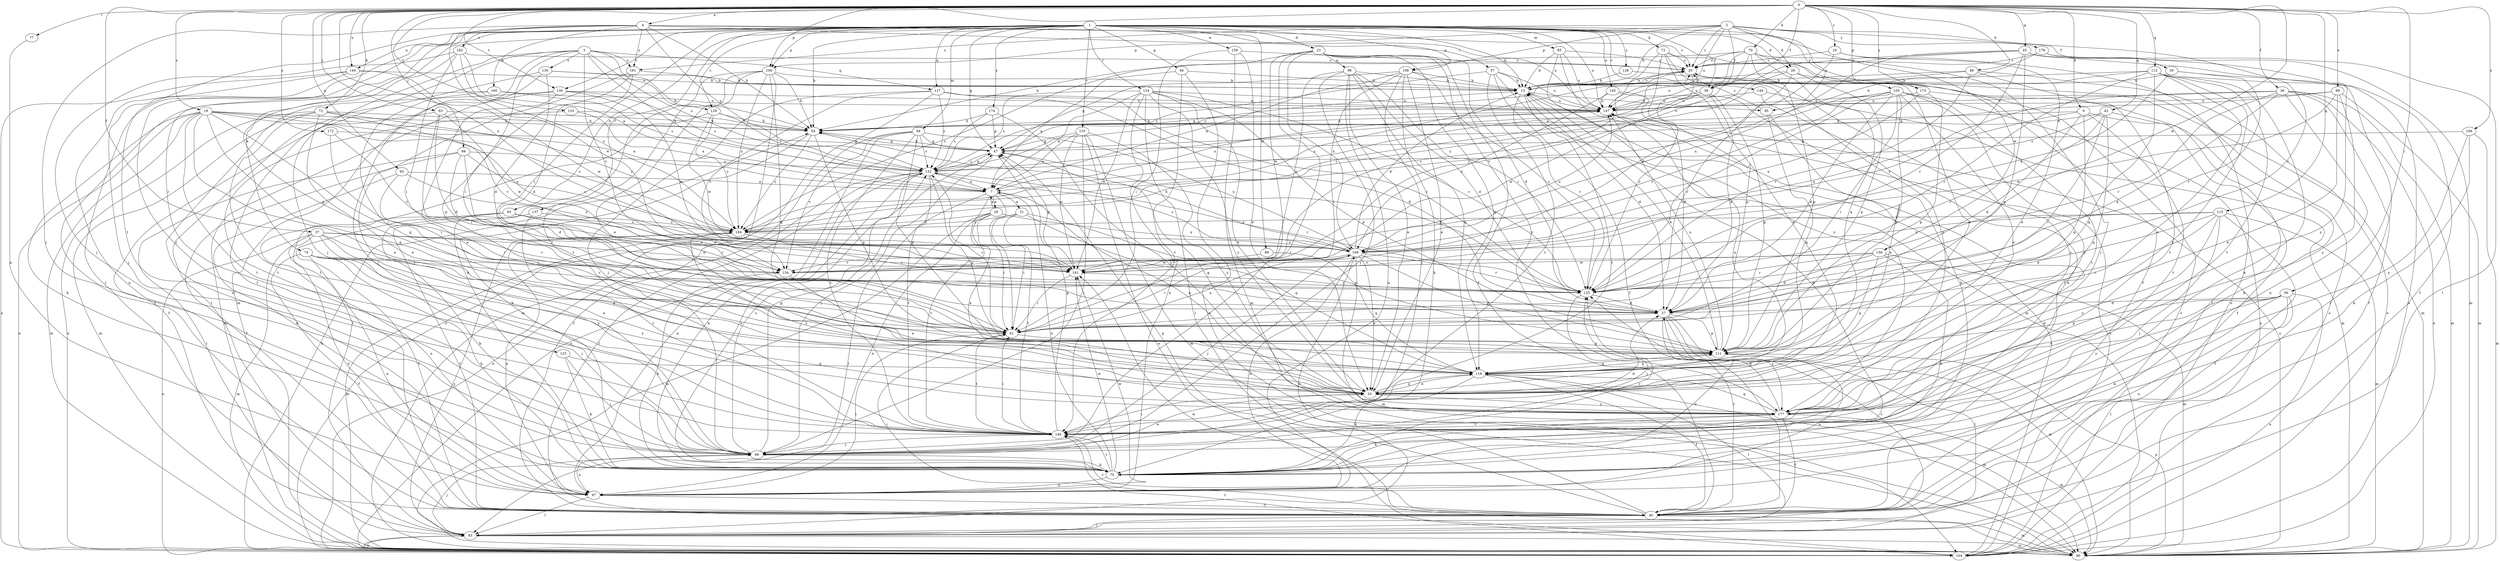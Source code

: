strict digraph  {
0;
1;
2;
3;
4;
7;
9;
13;
16;
19;
20;
23;
26;
27;
29;
31;
33;
36;
37;
38;
39;
40;
42;
45;
46;
47;
48;
54;
56;
57;
61;
63;
66;
68;
70;
72;
73;
74;
75;
77;
83;
84;
85;
89;
90;
92;
93;
95;
96;
97;
99;
104;
105;
106;
108;
111;
112;
115;
117;
118;
123;
124;
125;
128;
129;
130;
132;
133;
136;
137;
140;
144;
145;
147;
149;
153;
154;
158;
159;
160;
161;
166;
169;
172;
173;
174;
176;
177;
181;
182;
184;
0 -> 4  [label=a];
0 -> 9  [label=b];
0 -> 16  [label=c];
0 -> 19  [label=c];
0 -> 36  [label=f];
0 -> 37  [label=f];
0 -> 38  [label=f];
0 -> 42  [label=g];
0 -> 45  [label=g];
0 -> 48  [label=h];
0 -> 56  [label=i];
0 -> 63  [label=j];
0 -> 66  [label=j];
0 -> 70  [label=k];
0 -> 72  [label=k];
0 -> 77  [label=l];
0 -> 92  [label=n];
0 -> 99  [label=o];
0 -> 105  [label=p];
0 -> 106  [label=p];
0 -> 112  [label=q];
0 -> 115  [label=q];
0 -> 133  [label=t];
0 -> 136  [label=t];
0 -> 144  [label=u];
0 -> 158  [label=w];
0 -> 166  [label=x];
0 -> 169  [label=x];
0 -> 172  [label=y];
0 -> 173  [label=y];
1 -> 13  [label=b];
1 -> 23  [label=d];
1 -> 26  [label=d];
1 -> 38  [label=f];
1 -> 46  [label=g];
1 -> 47  [label=g];
1 -> 54  [label=h];
1 -> 57  [label=i];
1 -> 61  [label=i];
1 -> 68  [label=j];
1 -> 73  [label=k];
1 -> 74  [label=k];
1 -> 83  [label=l];
1 -> 84  [label=m];
1 -> 85  [label=m];
1 -> 89  [label=m];
1 -> 93  [label=n];
1 -> 106  [label=p];
1 -> 117  [label=q];
1 -> 123  [label=r];
1 -> 124  [label=r];
1 -> 128  [label=s];
1 -> 129  [label=s];
1 -> 136  [label=t];
1 -> 137  [label=t];
1 -> 144  [label=u];
1 -> 145  [label=u];
1 -> 147  [label=u];
1 -> 149  [label=v];
1 -> 153  [label=v];
1 -> 158  [label=w];
1 -> 159  [label=w];
1 -> 173  [label=y];
1 -> 174  [label=y];
2 -> 13  [label=b];
2 -> 20  [label=c];
2 -> 26  [label=d];
2 -> 38  [label=f];
2 -> 39  [label=f];
2 -> 95  [label=n];
2 -> 106  [label=p];
2 -> 108  [label=p];
2 -> 125  [label=r];
2 -> 147  [label=u];
2 -> 176  [label=y];
2 -> 181  [label=z];
3 -> 7  [label=a];
3 -> 40  [label=f];
3 -> 61  [label=i];
3 -> 68  [label=j];
3 -> 90  [label=m];
3 -> 117  [label=q];
3 -> 129  [label=s];
3 -> 130  [label=s];
3 -> 132  [label=s];
3 -> 154  [label=v];
3 -> 181  [label=z];
4 -> 20  [label=c];
4 -> 54  [label=h];
4 -> 68  [label=j];
4 -> 108  [label=p];
4 -> 132  [label=s];
4 -> 140  [label=t];
4 -> 147  [label=u];
4 -> 160  [label=w];
4 -> 161  [label=w];
4 -> 181  [label=z];
4 -> 182  [label=z];
7 -> 29  [label=e];
7 -> 31  [label=e];
7 -> 61  [label=i];
7 -> 83  [label=l];
7 -> 140  [label=t];
7 -> 147  [label=u];
9 -> 27  [label=d];
9 -> 40  [label=f];
9 -> 54  [label=h];
9 -> 111  [label=p];
9 -> 140  [label=t];
9 -> 169  [label=x];
13 -> 20  [label=c];
13 -> 27  [label=d];
13 -> 47  [label=g];
13 -> 95  [label=n];
13 -> 125  [label=r];
13 -> 140  [label=t];
13 -> 147  [label=u];
16 -> 20  [label=c];
16 -> 33  [label=e];
16 -> 104  [label=o];
16 -> 161  [label=w];
19 -> 7  [label=a];
19 -> 33  [label=e];
19 -> 54  [label=h];
19 -> 61  [label=i];
19 -> 75  [label=k];
19 -> 90  [label=m];
19 -> 104  [label=o];
19 -> 118  [label=q];
19 -> 140  [label=t];
19 -> 169  [label=x];
19 -> 184  [label=z];
20 -> 13  [label=b];
20 -> 125  [label=r];
23 -> 27  [label=d];
23 -> 40  [label=f];
23 -> 68  [label=j];
23 -> 96  [label=n];
23 -> 118  [label=q];
23 -> 161  [label=w];
23 -> 169  [label=x];
23 -> 177  [label=y];
23 -> 184  [label=z];
26 -> 13  [label=b];
26 -> 61  [label=i];
26 -> 104  [label=o];
26 -> 111  [label=p];
26 -> 184  [label=z];
27 -> 61  [label=i];
27 -> 83  [label=l];
27 -> 90  [label=m];
27 -> 97  [label=n];
27 -> 111  [label=p];
27 -> 177  [label=y];
29 -> 7  [label=a];
29 -> 33  [label=e];
29 -> 61  [label=i];
29 -> 90  [label=m];
29 -> 97  [label=n];
29 -> 169  [label=x];
29 -> 184  [label=z];
31 -> 61  [label=i];
31 -> 111  [label=p];
31 -> 118  [label=q];
31 -> 140  [label=t];
31 -> 184  [label=z];
33 -> 7  [label=a];
33 -> 47  [label=g];
33 -> 118  [label=q];
33 -> 140  [label=t];
33 -> 147  [label=u];
33 -> 177  [label=y];
36 -> 27  [label=d];
36 -> 40  [label=f];
36 -> 90  [label=m];
36 -> 97  [label=n];
36 -> 104  [label=o];
36 -> 125  [label=r];
36 -> 147  [label=u];
36 -> 169  [label=x];
37 -> 33  [label=e];
37 -> 90  [label=m];
37 -> 97  [label=n];
37 -> 104  [label=o];
37 -> 118  [label=q];
37 -> 154  [label=v];
37 -> 161  [label=w];
37 -> 169  [label=x];
37 -> 177  [label=y];
38 -> 27  [label=d];
38 -> 111  [label=p];
38 -> 147  [label=u];
38 -> 161  [label=w];
38 -> 184  [label=z];
39 -> 13  [label=b];
39 -> 40  [label=f];
39 -> 125  [label=r];
39 -> 169  [label=x];
40 -> 47  [label=g];
40 -> 61  [label=i];
40 -> 83  [label=l];
40 -> 90  [label=m];
40 -> 125  [label=r];
40 -> 140  [label=t];
40 -> 169  [label=x];
42 -> 54  [label=h];
42 -> 61  [label=i];
42 -> 75  [label=k];
42 -> 118  [label=q];
42 -> 125  [label=r];
42 -> 132  [label=s];
45 -> 20  [label=c];
45 -> 90  [label=m];
45 -> 104  [label=o];
45 -> 111  [label=p];
45 -> 125  [label=r];
45 -> 132  [label=s];
45 -> 169  [label=x];
46 -> 7  [label=a];
46 -> 13  [label=b];
46 -> 104  [label=o];
46 -> 140  [label=t];
47 -> 54  [label=h];
47 -> 68  [label=j];
47 -> 132  [label=s];
48 -> 13  [label=b];
48 -> 104  [label=o];
48 -> 125  [label=r];
48 -> 140  [label=t];
48 -> 147  [label=u];
54 -> 47  [label=g];
54 -> 75  [label=k];
54 -> 111  [label=p];
54 -> 147  [label=u];
54 -> 184  [label=z];
56 -> 27  [label=d];
56 -> 33  [label=e];
56 -> 75  [label=k];
56 -> 83  [label=l];
56 -> 97  [label=n];
56 -> 104  [label=o];
56 -> 111  [label=p];
56 -> 177  [label=y];
57 -> 13  [label=b];
57 -> 40  [label=f];
57 -> 90  [label=m];
57 -> 132  [label=s];
57 -> 140  [label=t];
57 -> 147  [label=u];
61 -> 111  [label=p];
61 -> 132  [label=s];
61 -> 140  [label=t];
61 -> 169  [label=x];
63 -> 27  [label=d];
63 -> 40  [label=f];
63 -> 54  [label=h];
63 -> 61  [label=i];
63 -> 161  [label=w];
66 -> 27  [label=d];
66 -> 40  [label=f];
66 -> 61  [label=i];
66 -> 83  [label=l];
66 -> 132  [label=s];
66 -> 184  [label=z];
68 -> 33  [label=e];
68 -> 47  [label=g];
68 -> 75  [label=k];
68 -> 97  [label=n];
68 -> 132  [label=s];
70 -> 7  [label=a];
70 -> 20  [label=c];
70 -> 33  [label=e];
70 -> 54  [label=h];
70 -> 68  [label=j];
70 -> 111  [label=p];
70 -> 118  [label=q];
70 -> 154  [label=v];
72 -> 33  [label=e];
72 -> 54  [label=h];
72 -> 90  [label=m];
72 -> 104  [label=o];
72 -> 140  [label=t];
72 -> 154  [label=v];
72 -> 184  [label=z];
73 -> 20  [label=c];
73 -> 33  [label=e];
73 -> 40  [label=f];
73 -> 111  [label=p];
73 -> 154  [label=v];
73 -> 177  [label=y];
74 -> 40  [label=f];
74 -> 68  [label=j];
74 -> 75  [label=k];
74 -> 97  [label=n];
74 -> 125  [label=r];
74 -> 154  [label=v];
74 -> 177  [label=y];
75 -> 7  [label=a];
75 -> 13  [label=b];
75 -> 97  [label=n];
75 -> 125  [label=r];
75 -> 132  [label=s];
75 -> 140  [label=t];
75 -> 161  [label=w];
77 -> 97  [label=n];
83 -> 68  [label=j];
83 -> 90  [label=m];
83 -> 104  [label=o];
83 -> 125  [label=r];
83 -> 184  [label=z];
84 -> 40  [label=f];
84 -> 47  [label=g];
84 -> 104  [label=o];
84 -> 111  [label=p];
84 -> 132  [label=s];
84 -> 140  [label=t];
84 -> 154  [label=v];
84 -> 169  [label=x];
85 -> 13  [label=b];
85 -> 20  [label=c];
85 -> 40  [label=f];
85 -> 147  [label=u];
85 -> 177  [label=y];
89 -> 118  [label=q];
89 -> 154  [label=v];
90 -> 111  [label=p];
90 -> 147  [label=u];
90 -> 161  [label=w];
92 -> 7  [label=a];
92 -> 61  [label=i];
92 -> 75  [label=k];
92 -> 169  [label=x];
93 -> 40  [label=f];
93 -> 75  [label=k];
93 -> 97  [label=n];
93 -> 125  [label=r];
93 -> 161  [label=w];
93 -> 184  [label=z];
95 -> 20  [label=c];
95 -> 33  [label=e];
95 -> 118  [label=q];
96 -> 13  [label=b];
96 -> 27  [label=d];
96 -> 33  [label=e];
96 -> 68  [label=j];
96 -> 97  [label=n];
96 -> 118  [label=q];
96 -> 125  [label=r];
96 -> 154  [label=v];
97 -> 40  [label=f];
97 -> 61  [label=i];
97 -> 83  [label=l];
97 -> 161  [label=w];
99 -> 33  [label=e];
99 -> 47  [label=g];
99 -> 90  [label=m];
99 -> 147  [label=u];
99 -> 161  [label=w];
99 -> 177  [label=y];
104 -> 13  [label=b];
104 -> 20  [label=c];
104 -> 54  [label=h];
104 -> 83  [label=l];
104 -> 140  [label=t];
104 -> 147  [label=u];
105 -> 27  [label=d];
105 -> 33  [label=e];
105 -> 61  [label=i];
105 -> 104  [label=o];
105 -> 111  [label=p];
105 -> 125  [label=r];
105 -> 140  [label=t];
105 -> 147  [label=u];
105 -> 154  [label=v];
105 -> 177  [label=y];
105 -> 184  [label=z];
106 -> 13  [label=b];
106 -> 33  [label=e];
106 -> 54  [label=h];
106 -> 75  [label=k];
106 -> 90  [label=m];
106 -> 118  [label=q];
106 -> 140  [label=t];
106 -> 184  [label=z];
108 -> 7  [label=a];
108 -> 13  [label=b];
108 -> 33  [label=e];
108 -> 47  [label=g];
108 -> 61  [label=i];
108 -> 68  [label=j];
108 -> 75  [label=k];
108 -> 125  [label=r];
111 -> 13  [label=b];
111 -> 97  [label=n];
111 -> 118  [label=q];
111 -> 147  [label=u];
112 -> 13  [label=b];
112 -> 33  [label=e];
112 -> 75  [label=k];
112 -> 83  [label=l];
112 -> 118  [label=q];
112 -> 125  [label=r];
112 -> 140  [label=t];
112 -> 147  [label=u];
112 -> 177  [label=y];
115 -> 27  [label=d];
115 -> 40  [label=f];
115 -> 61  [label=i];
115 -> 68  [label=j];
115 -> 90  [label=m];
115 -> 169  [label=x];
115 -> 177  [label=y];
115 -> 184  [label=z];
117 -> 27  [label=d];
117 -> 68  [label=j];
117 -> 104  [label=o];
117 -> 125  [label=r];
117 -> 132  [label=s];
117 -> 147  [label=u];
117 -> 154  [label=v];
118 -> 33  [label=e];
118 -> 40  [label=f];
118 -> 75  [label=k];
118 -> 83  [label=l];
118 -> 90  [label=m];
118 -> 111  [label=p];
123 -> 68  [label=j];
123 -> 75  [label=k];
123 -> 118  [label=q];
124 -> 7  [label=a];
124 -> 33  [label=e];
124 -> 83  [label=l];
124 -> 97  [label=n];
124 -> 111  [label=p];
124 -> 125  [label=r];
124 -> 132  [label=s];
124 -> 147  [label=u];
124 -> 161  [label=w];
124 -> 177  [label=y];
125 -> 27  [label=d];
125 -> 47  [label=g];
125 -> 68  [label=j];
128 -> 13  [label=b];
128 -> 90  [label=m];
129 -> 54  [label=h];
129 -> 83  [label=l];
129 -> 132  [label=s];
129 -> 161  [label=w];
129 -> 184  [label=z];
130 -> 13  [label=b];
130 -> 27  [label=d];
130 -> 54  [label=h];
130 -> 68  [label=j];
130 -> 83  [label=l];
132 -> 7  [label=a];
132 -> 20  [label=c];
132 -> 40  [label=f];
132 -> 47  [label=g];
132 -> 75  [label=k];
132 -> 97  [label=n];
132 -> 104  [label=o];
132 -> 111  [label=p];
132 -> 125  [label=r];
132 -> 140  [label=t];
133 -> 7  [label=a];
133 -> 54  [label=h];
133 -> 140  [label=t];
136 -> 33  [label=e];
136 -> 90  [label=m];
136 -> 97  [label=n];
136 -> 132  [label=s];
136 -> 147  [label=u];
136 -> 161  [label=w];
137 -> 40  [label=f];
137 -> 140  [label=t];
137 -> 184  [label=z];
140 -> 20  [label=c];
140 -> 27  [label=d];
140 -> 47  [label=g];
140 -> 61  [label=i];
140 -> 68  [label=j];
144 -> 13  [label=b];
144 -> 68  [label=j];
144 -> 97  [label=n];
144 -> 104  [label=o];
144 -> 161  [label=w];
145 -> 27  [label=d];
145 -> 75  [label=k];
145 -> 147  [label=u];
145 -> 169  [label=x];
147 -> 54  [label=h];
149 -> 75  [label=k];
149 -> 90  [label=m];
149 -> 147  [label=u];
153 -> 7  [label=a];
153 -> 47  [label=g];
153 -> 68  [label=j];
153 -> 90  [label=m];
153 -> 104  [label=o];
153 -> 161  [label=w];
153 -> 177  [label=y];
154 -> 33  [label=e];
154 -> 75  [label=k];
158 -> 27  [label=d];
158 -> 75  [label=k];
158 -> 90  [label=m];
158 -> 118  [label=q];
158 -> 125  [label=r];
158 -> 154  [label=v];
158 -> 161  [label=w];
159 -> 20  [label=c];
159 -> 33  [label=e];
159 -> 61  [label=i];
159 -> 90  [label=m];
160 -> 40  [label=f];
160 -> 118  [label=q];
160 -> 132  [label=s];
160 -> 147  [label=u];
161 -> 47  [label=g];
161 -> 61  [label=i];
161 -> 125  [label=r];
166 -> 47  [label=g];
166 -> 75  [label=k];
166 -> 90  [label=m];
166 -> 177  [label=y];
169 -> 13  [label=b];
169 -> 33  [label=e];
169 -> 54  [label=h];
169 -> 61  [label=i];
169 -> 68  [label=j];
169 -> 90  [label=m];
169 -> 97  [label=n];
169 -> 111  [label=p];
169 -> 125  [label=r];
169 -> 132  [label=s];
169 -> 147  [label=u];
169 -> 161  [label=w];
172 -> 47  [label=g];
172 -> 61  [label=i];
172 -> 154  [label=v];
173 -> 40  [label=f];
173 -> 111  [label=p];
173 -> 147  [label=u];
173 -> 169  [label=x];
174 -> 47  [label=g];
174 -> 54  [label=h];
174 -> 132  [label=s];
174 -> 177  [label=y];
176 -> 20  [label=c];
176 -> 54  [label=h];
176 -> 83  [label=l];
176 -> 177  [label=y];
177 -> 27  [label=d];
177 -> 40  [label=f];
177 -> 75  [label=k];
177 -> 90  [label=m];
177 -> 118  [label=q];
177 -> 140  [label=t];
177 -> 184  [label=z];
181 -> 13  [label=b];
181 -> 27  [label=d];
181 -> 68  [label=j];
181 -> 111  [label=p];
182 -> 7  [label=a];
182 -> 20  [label=c];
182 -> 61  [label=i];
182 -> 68  [label=j];
182 -> 111  [label=p];
182 -> 184  [label=z];
184 -> 20  [label=c];
184 -> 90  [label=m];
184 -> 97  [label=n];
184 -> 125  [label=r];
184 -> 169  [label=x];
}
